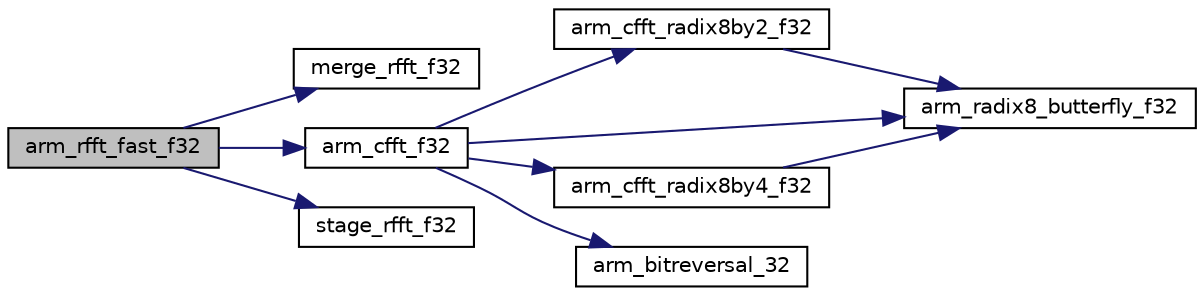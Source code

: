 digraph "arm_rfft_fast_f32"
{
  edge [fontname="Helvetica",fontsize="10",labelfontname="Helvetica",labelfontsize="10"];
  node [fontname="Helvetica",fontsize="10",shape=record];
  rankdir="LR";
  Node7 [label="arm_rfft_fast_f32",height=0.2,width=0.4,color="black", fillcolor="grey75", style="filled", fontcolor="black"];
  Node7 -> Node8 [color="midnightblue",fontsize="10",style="solid",fontname="Helvetica"];
  Node8 [label="merge_rfft_f32",height=0.2,width=0.4,color="black", fillcolor="white", style="filled",URL="$arm__rfft__fast__f32_8c.html#a93258bc1e64a939a8ebd086367e459af"];
  Node7 -> Node9 [color="midnightblue",fontsize="10",style="solid",fontname="Helvetica"];
  Node9 [label="arm_cfft_f32",height=0.2,width=0.4,color="black", fillcolor="white", style="filled",URL="$group___complex_f_f_t.html#gade0f9c4ff157b6b9c72a1eafd86ebf80",tooltip="Processing function for the floating-point complex FFT. "];
  Node9 -> Node10 [color="midnightblue",fontsize="10",style="solid",fontname="Helvetica"];
  Node10 [label="arm_cfft_radix8by2_f32",height=0.2,width=0.4,color="black", fillcolor="white", style="filled",URL="$arm__cfft__f32_8c.html#ae99e2b173033e9910058869bdf0619d9"];
  Node10 -> Node11 [color="midnightblue",fontsize="10",style="solid",fontname="Helvetica"];
  Node11 [label="arm_radix8_butterfly_f32",height=0.2,width=0.4,color="black", fillcolor="white", style="filled",URL="$arm__cfft__f32_8c.html#a72350c6eaa1eef8796ab43c1497c6b9c"];
  Node9 -> Node12 [color="midnightblue",fontsize="10",style="solid",fontname="Helvetica"];
  Node12 [label="arm_cfft_radix8by4_f32",height=0.2,width=0.4,color="black", fillcolor="white", style="filled",URL="$arm__cfft__f32_8c.html#a4bb346f59bca06cebe0defc8e15b69a6"];
  Node12 -> Node11 [color="midnightblue",fontsize="10",style="solid",fontname="Helvetica"];
  Node9 -> Node11 [color="midnightblue",fontsize="10",style="solid",fontname="Helvetica"];
  Node9 -> Node13 [color="midnightblue",fontsize="10",style="solid",fontname="Helvetica"];
  Node13 [label="arm_bitreversal_32",height=0.2,width=0.4,color="black", fillcolor="white", style="filled",URL="$arm__cfft__f32_8c.html#ac8e7ebe1cb131a5b0f55d0464640591f"];
  Node7 -> Node14 [color="midnightblue",fontsize="10",style="solid",fontname="Helvetica"];
  Node14 [label="stage_rfft_f32",height=0.2,width=0.4,color="black", fillcolor="white", style="filled",URL="$arm__rfft__fast__f32_8c.html#a47157c5a53c8aac5e80fda31acf1f9cc"];
}
